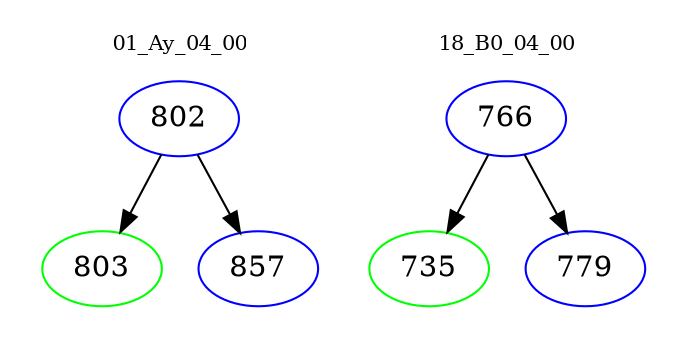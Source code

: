 digraph{
subgraph cluster_0 {
color = white
label = "01_Ay_04_00";
fontsize=10;
T0_802 [label="802", color="blue"]
T0_802 -> T0_803 [color="black"]
T0_803 [label="803", color="green"]
T0_802 -> T0_857 [color="black"]
T0_857 [label="857", color="blue"]
}
subgraph cluster_1 {
color = white
label = "18_B0_04_00";
fontsize=10;
T1_766 [label="766", color="blue"]
T1_766 -> T1_735 [color="black"]
T1_735 [label="735", color="green"]
T1_766 -> T1_779 [color="black"]
T1_779 [label="779", color="blue"]
}
}
